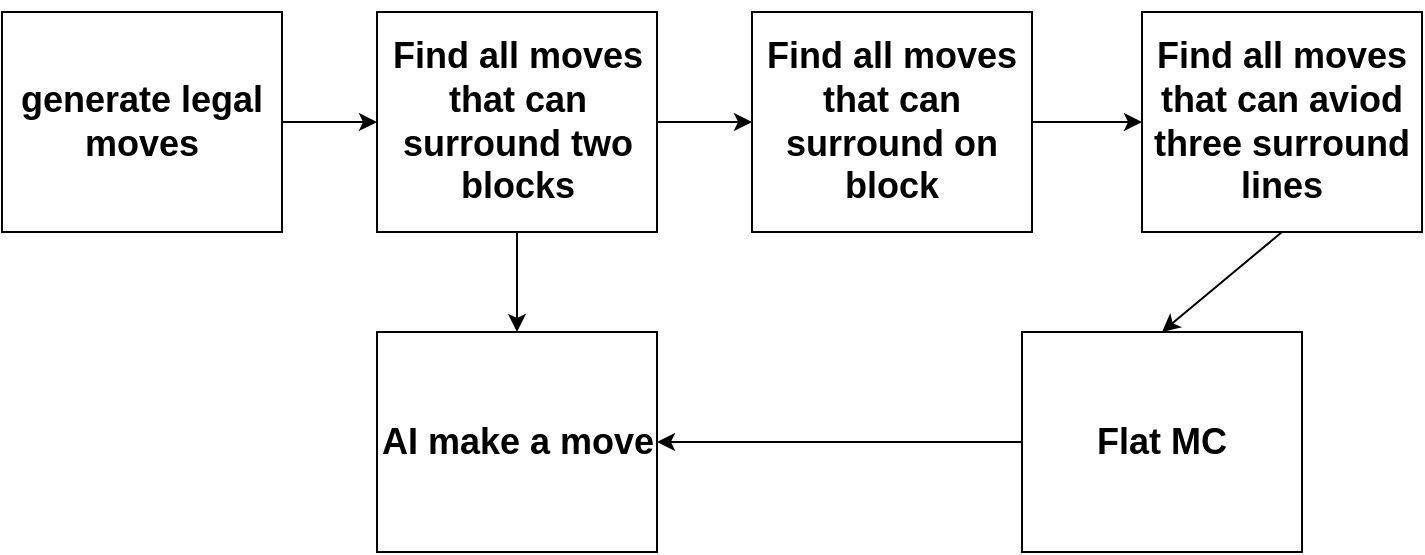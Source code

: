 <mxfile version="10.6.0" type="github"><diagram id="_V95MUpRTFYlRJmaa980" name="Page-1"><mxGraphModel dx="2034" dy="1075" grid="1" gridSize="10" guides="1" tooltips="1" connect="1" arrows="1" fold="1" page="1" pageScale="1" pageWidth="850" pageHeight="1100" math="0" shadow="0"><root><mxCell id="0"/><mxCell id="1" parent="0"/><mxCell id="MS3kebck1bHDLv9_f91B-1" value="&lt;h3 style=&quot;font-size: 18px&quot;&gt;generate legal moves&lt;/h3&gt;" style="rounded=0;whiteSpace=wrap;html=1;" vertex="1" parent="1"><mxGeometry x="50" y="280" width="140" height="110" as="geometry"/></mxCell><mxCell id="MS3kebck1bHDLv9_f91B-5" value="&lt;h3 style=&quot;font-size: 18px&quot;&gt;Find all moves that can surround two blocks&lt;/h3&gt;" style="rounded=0;whiteSpace=wrap;html=1;" vertex="1" parent="1"><mxGeometry x="237.5" y="280" width="140" height="110" as="geometry"/></mxCell><mxCell id="MS3kebck1bHDLv9_f91B-6" value="&lt;h3 style=&quot;font-size: 18px&quot;&gt;Find all moves that can surround on block&lt;/h3&gt;" style="rounded=0;whiteSpace=wrap;html=1;" vertex="1" parent="1"><mxGeometry x="425" y="280" width="140" height="110" as="geometry"/></mxCell><mxCell id="MS3kebck1bHDLv9_f91B-7" value="&lt;h3 style=&quot;font-size: 18px&quot;&gt;Find all moves that can aviod three surround lines&lt;/h3&gt;" style="rounded=0;whiteSpace=wrap;html=1;" vertex="1" parent="1"><mxGeometry x="620" y="280" width="140" height="110" as="geometry"/></mxCell><mxCell id="MS3kebck1bHDLv9_f91B-8" value="&lt;h3 style=&quot;font-size: 18px&quot;&gt;Flat MC&lt;/h3&gt;" style="rounded=0;whiteSpace=wrap;html=1;" vertex="1" parent="1"><mxGeometry x="560" y="440" width="140" height="110" as="geometry"/></mxCell><mxCell id="MS3kebck1bHDLv9_f91B-9" value="" style="endArrow=classic;html=1;exitX=1;exitY=0.5;exitDx=0;exitDy=0;entryX=0;entryY=0.5;entryDx=0;entryDy=0;" edge="1" parent="1" source="MS3kebck1bHDLv9_f91B-1" target="MS3kebck1bHDLv9_f91B-5"><mxGeometry width="50" height="50" relative="1" as="geometry"><mxPoint x="50" y="630" as="sourcePoint"/><mxPoint x="100" y="580" as="targetPoint"/></mxGeometry></mxCell><mxCell id="MS3kebck1bHDLv9_f91B-10" value="" style="endArrow=classic;html=1;exitX=1;exitY=0.5;exitDx=0;exitDy=0;entryX=0;entryY=0.5;entryDx=0;entryDy=0;" edge="1" parent="1" source="MS3kebck1bHDLv9_f91B-5" target="MS3kebck1bHDLv9_f91B-6"><mxGeometry width="50" height="50" relative="1" as="geometry"><mxPoint x="340" y="510" as="sourcePoint"/><mxPoint x="390" y="460" as="targetPoint"/></mxGeometry></mxCell><mxCell id="MS3kebck1bHDLv9_f91B-11" value="" style="endArrow=classic;html=1;exitX=1;exitY=0.5;exitDx=0;exitDy=0;entryX=0;entryY=0.5;entryDx=0;entryDy=0;" edge="1" parent="1" source="MS3kebck1bHDLv9_f91B-6" target="MS3kebck1bHDLv9_f91B-7"><mxGeometry width="50" height="50" relative="1" as="geometry"><mxPoint x="420" y="500" as="sourcePoint"/><mxPoint x="470" y="450" as="targetPoint"/></mxGeometry></mxCell><mxCell id="MS3kebck1bHDLv9_f91B-12" value="" style="endArrow=classic;html=1;exitX=0.5;exitY=1;exitDx=0;exitDy=0;entryX=0.5;entryY=0;entryDx=0;entryDy=0;" edge="1" parent="1" source="MS3kebck1bHDLv9_f91B-7" target="MS3kebck1bHDLv9_f91B-8"><mxGeometry width="50" height="50" relative="1" as="geometry"><mxPoint x="180" y="550" as="sourcePoint"/><mxPoint x="230" y="500" as="targetPoint"/></mxGeometry></mxCell><mxCell id="MS3kebck1bHDLv9_f91B-13" value="&lt;h3 style=&quot;font-size: 18px&quot;&gt;AI make a move&lt;/h3&gt;" style="rounded=0;whiteSpace=wrap;html=1;" vertex="1" parent="1"><mxGeometry x="237.5" y="440" width="140" height="110" as="geometry"/></mxCell><mxCell id="MS3kebck1bHDLv9_f91B-14" value="" style="endArrow=classic;html=1;exitX=0;exitY=0.5;exitDx=0;exitDy=0;entryX=1;entryY=0.5;entryDx=0;entryDy=0;" edge="1" parent="1" source="MS3kebck1bHDLv9_f91B-8" target="MS3kebck1bHDLv9_f91B-13"><mxGeometry width="50" height="50" relative="1" as="geometry"><mxPoint x="495" y="610" as="sourcePoint"/><mxPoint x="543" y="610" as="targetPoint"/></mxGeometry></mxCell><mxCell id="MS3kebck1bHDLv9_f91B-15" value="" style="endArrow=classic;html=1;exitX=0.5;exitY=1;exitDx=0;exitDy=0;" edge="1" parent="1" source="MS3kebck1bHDLv9_f91B-5" target="MS3kebck1bHDLv9_f91B-13"><mxGeometry width="50" height="50" relative="1" as="geometry"><mxPoint x="210" y="355" as="sourcePoint"/><mxPoint x="258" y="355" as="targetPoint"/></mxGeometry></mxCell></root></mxGraphModel></diagram></mxfile>